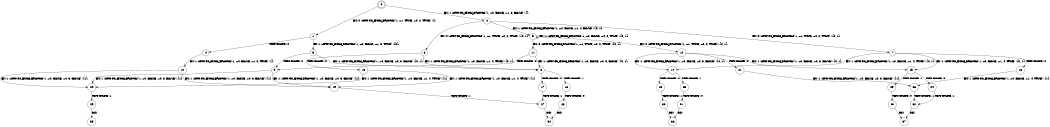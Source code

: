 digraph BCG {
size = "7, 10.5";
center = TRUE;
node [shape = circle];
0 [peripheries = 2];
0 -> 1 [label = "EX !0 !ATOMIC_EXCH_BRANCH (1, +1, TRUE, +0, 2, TRUE) !{}"];
0 -> 2 [label = "EX !1 !ATOMIC_EXCH_BRANCH (1, +0, FALSE, +1, 3, FALSE) !{}"];
1 -> 3 [label = "EX !1 !ATOMIC_EXCH_BRANCH (1, +0, FALSE, +1, 3, TRUE) !{0}"];
1 -> 4 [label = "TERMINATE !0"];
2 -> 5 [label = "EX !1 !ATOMIC_EXCH_BRANCH (1, +0, FALSE, +1, 4, FALSE) !{0, 1}"];
2 -> 6 [label = "EX !0 !ATOMIC_EXCH_BRANCH (1, +1, TRUE, +0, 2, TRUE) !{0, 1}"];
2 -> 7 [label = "EX !0 !ATOMIC_EXCH_BRANCH (1, +1, TRUE, +0, 2, TRUE) !{0, 1}"];
3 -> 8 [label = "EX !1 !ATOMIC_EXCH_BRANCH (1, +0, FALSE, +0, 3, FALSE) !{0, 1}"];
3 -> 9 [label = "TERMINATE !0"];
4 -> 10 [label = "EX !1 !ATOMIC_EXCH_BRANCH (1, +0, FALSE, +1, 3, TRUE) !{}"];
5 -> 5 [label = "EX !1 !ATOMIC_EXCH_BRANCH (1, +0, FALSE, +0, 3, TRUE) !{0, 1}"];
5 -> 11 [label = "EX !0 !ATOMIC_EXCH_BRANCH (1, +1, TRUE, +0, 2, TRUE) !{0, 1}"];
5 -> 12 [label = "EX !0 !ATOMIC_EXCH_BRANCH (1, +1, TRUE, +0, 2, TRUE) !{0, 1}"];
6 -> 8 [label = "EX !1 !ATOMIC_EXCH_BRANCH (1, +0, FALSE, +1, 4, TRUE) !{0, 1}"];
6 -> 13 [label = "TERMINATE !0"];
7 -> 14 [label = "EX !1 !ATOMIC_EXCH_BRANCH (1, +0, FALSE, +1, 4, TRUE) !{0, 1}"];
7 -> 15 [label = "EX !1 !ATOMIC_EXCH_BRANCH (1, +0, FALSE, +1, 4, TRUE) !{0, 1}"];
7 -> 16 [label = "TERMINATE !0"];
8 -> 17 [label = "TERMINATE !0"];
8 -> 18 [label = "TERMINATE !1"];
9 -> 19 [label = "EX !1 !ATOMIC_EXCH_BRANCH (1, +0, FALSE, +0, 3, FALSE) !{1}"];
9 -> 20 [label = "EX !1 !ATOMIC_EXCH_BRANCH (1, +0, FALSE, +0, 3, FALSE) !{1}"];
10 -> 19 [label = "EX !1 !ATOMIC_EXCH_BRANCH (1, +0, FALSE, +0, 3, FALSE) !{1}"];
10 -> 20 [label = "EX !1 !ATOMIC_EXCH_BRANCH (1, +0, FALSE, +0, 3, FALSE) !{1}"];
11 -> 8 [label = "EX !1 !ATOMIC_EXCH_BRANCH (1, +0, FALSE, +0, 3, FALSE) !{0, 1}"];
11 -> 9 [label = "TERMINATE !0"];
12 -> 14 [label = "EX !1 !ATOMIC_EXCH_BRANCH (1, +0, FALSE, +0, 3, FALSE) !{0, 1}"];
12 -> 15 [label = "EX !1 !ATOMIC_EXCH_BRANCH (1, +0, FALSE, +0, 3, FALSE) !{0, 1}"];
12 -> 21 [label = "TERMINATE !0"];
13 -> 19 [label = "EX !1 !ATOMIC_EXCH_BRANCH (1, +0, FALSE, +1, 4, TRUE) !{1}"];
13 -> 20 [label = "EX !1 !ATOMIC_EXCH_BRANCH (1, +0, FALSE, +1, 4, TRUE) !{1}"];
14 -> 22 [label = "TERMINATE !0"];
14 -> 23 [label = "TERMINATE !1"];
15 -> 24 [label = "TERMINATE !0"];
15 -> 25 [label = "TERMINATE !1"];
16 -> 26 [label = "EX !1 !ATOMIC_EXCH_BRANCH (1, +0, FALSE, +1, 4, TRUE) !{1}"];
17 -> 27 [label = "TERMINATE !1"];
18 -> 28 [label = "TERMINATE !0"];
19 -> 27 [label = "TERMINATE !1"];
20 -> 29 [label = "TERMINATE !1"];
21 -> 26 [label = "EX !1 !ATOMIC_EXCH_BRANCH (1, +0, FALSE, +0, 3, FALSE) !{1}"];
22 -> 30 [label = "TERMINATE !1"];
23 -> 31 [label = "TERMINATE !0"];
24 -> 32 [label = "TERMINATE !1"];
25 -> 33 [label = "TERMINATE !0"];
26 -> 32 [label = "TERMINATE !1"];
27 -> 34 [label = "exit"];
28 -> 34 [label = "exit"];
29 -> 35 [label = "exit"];
30 -> 36 [label = "exit"];
31 -> 36 [label = "exit"];
32 -> 37 [label = "exit"];
33 -> 37 [label = "exit"];
}

